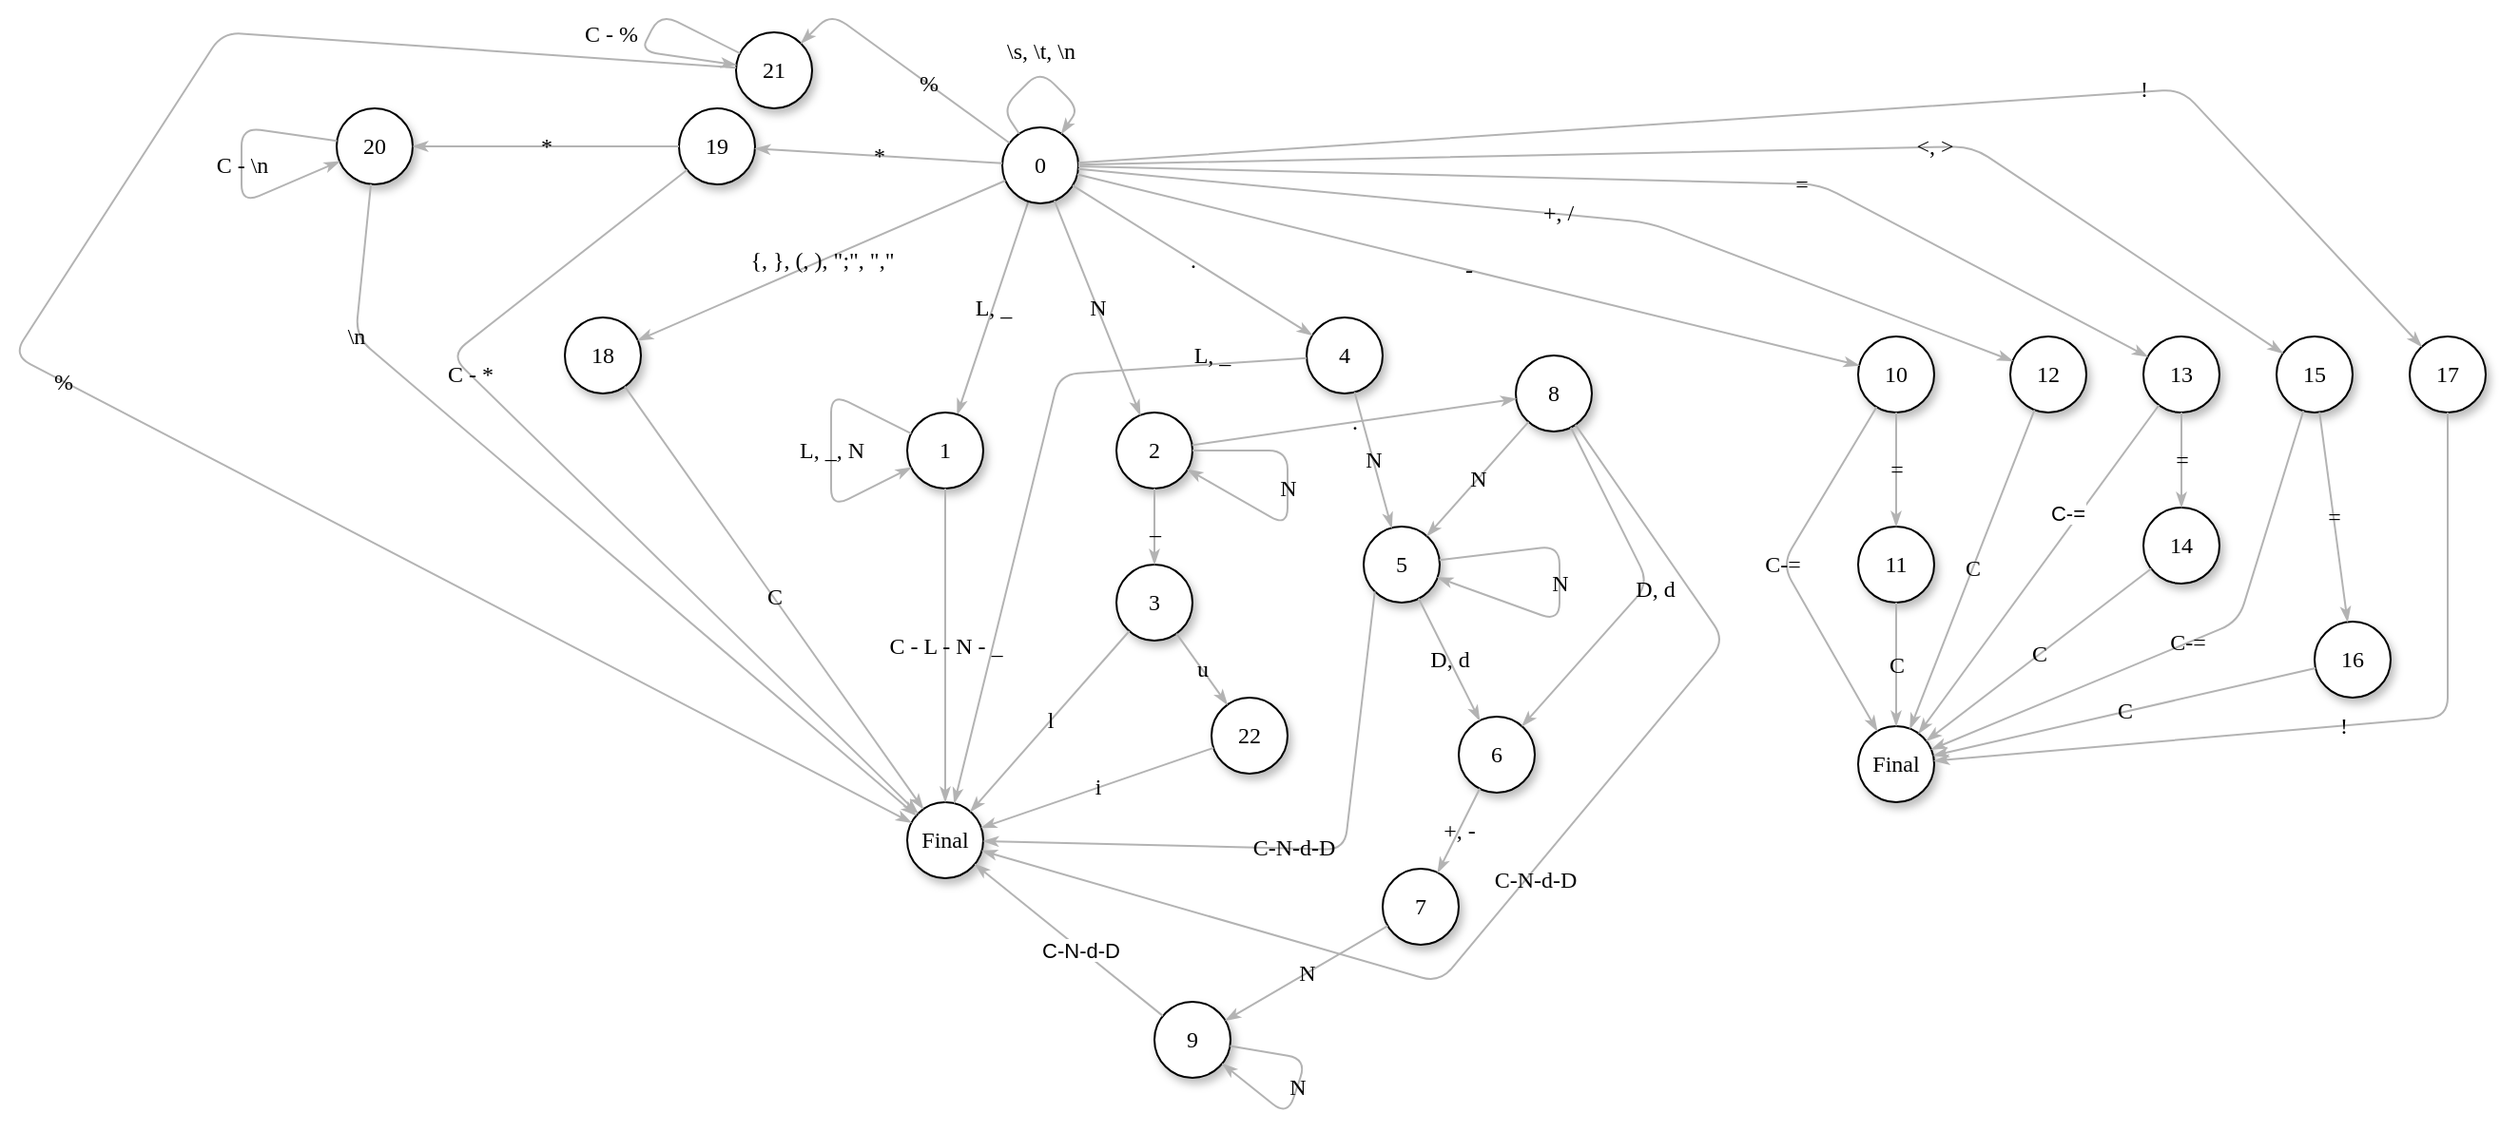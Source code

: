 <mxfile version="21.7.5" type="device">
  <diagram name="Page-1" id="42789a77-a242-8287-6e28-9cd8cfd52e62">
    <mxGraphModel dx="2316" dy="1461" grid="1" gridSize="10" guides="1" tooltips="1" connect="1" arrows="1" fold="1" page="1" pageScale="1" pageWidth="1100" pageHeight="850" background="none" math="0" shadow="0">
      <root>
        <mxCell id="0" />
        <mxCell id="1" parent="0" />
        <mxCell id="1ea317790d2ca983-13" value="L,&amp;nbsp;_" style="edgeStyle=none;rounded=1;html=1;labelBackgroundColor=none;startArrow=none;startFill=0;startSize=5;endArrow=classicThin;endFill=1;endSize=5;jettySize=auto;orthogonalLoop=1;strokeColor=#B3B3B3;strokeWidth=1;fontFamily=Verdana;fontSize=12" parent="1" source="1ea317790d2ca983-1" target="5TJmGQOhdWTkcNkg_cm5-1" edge="1">
          <mxGeometry relative="1" as="geometry">
            <mxPoint x="279.194" y="201.637" as="targetPoint" />
          </mxGeometry>
        </mxCell>
        <mxCell id="1ea317790d2ca983-1" value="0" style="ellipse;whiteSpace=wrap;html=1;rounded=0;shadow=1;comic=0;labelBackgroundColor=none;strokeWidth=1;fontFamily=Verdana;fontSize=12;align=center;" parent="1" vertex="1">
          <mxGeometry x="370" y="50" width="40" height="40" as="geometry" />
        </mxCell>
        <mxCell id="5TJmGQOhdWTkcNkg_cm5-1" value="1" style="ellipse;whiteSpace=wrap;html=1;rounded=0;shadow=1;comic=0;labelBackgroundColor=none;strokeWidth=1;fontFamily=Verdana;fontSize=12;align=center;" parent="1" vertex="1">
          <mxGeometry x="320" y="200" width="40" height="40" as="geometry" />
        </mxCell>
        <mxCell id="5TJmGQOhdWTkcNkg_cm5-3" value="L,&amp;nbsp;_, N" style="edgeStyle=none;rounded=1;html=1;labelBackgroundColor=none;startArrow=none;startFill=0;startSize=5;endArrow=classicThin;endFill=1;endSize=5;jettySize=auto;orthogonalLoop=1;strokeColor=#B3B3B3;strokeWidth=1;fontFamily=Verdana;fontSize=12;elbow=vertical;" parent="1" source="5TJmGQOhdWTkcNkg_cm5-1" target="5TJmGQOhdWTkcNkg_cm5-1" edge="1">
          <mxGeometry relative="1" as="geometry">
            <mxPoint x="420" y="220" as="targetPoint" />
            <mxPoint x="415" y="173" as="sourcePoint" />
            <Array as="points">
              <mxPoint x="280" y="190" />
            </Array>
            <mxPoint as="offset" />
          </mxGeometry>
        </mxCell>
        <mxCell id="CXH7mc3UCMZAINpEjaV8-1" value="2" style="ellipse;whiteSpace=wrap;html=1;rounded=0;shadow=1;comic=0;labelBackgroundColor=none;strokeWidth=1;fontFamily=Verdana;fontSize=12;align=center;" parent="1" vertex="1">
          <mxGeometry x="430" y="200" width="40" height="40" as="geometry" />
        </mxCell>
        <mxCell id="CXH7mc3UCMZAINpEjaV8-2" value="N" style="edgeStyle=none;rounded=1;html=1;labelBackgroundColor=none;startArrow=none;startFill=0;startSize=5;endArrow=classicThin;endFill=1;endSize=5;jettySize=auto;orthogonalLoop=1;strokeColor=#B3B3B3;strokeWidth=1;fontFamily=Verdana;fontSize=12" parent="1" source="1ea317790d2ca983-1" target="CXH7mc3UCMZAINpEjaV8-1" edge="1">
          <mxGeometry relative="1" as="geometry">
            <mxPoint x="365" y="217" as="targetPoint" />
            <mxPoint x="415" y="173" as="sourcePoint" />
          </mxGeometry>
        </mxCell>
        <mxCell id="CXH7mc3UCMZAINpEjaV8-3" value="Final" style="ellipse;whiteSpace=wrap;html=1;rounded=0;shadow=1;comic=0;labelBackgroundColor=none;strokeWidth=1;fontFamily=Verdana;fontSize=12;align=center;" parent="1" vertex="1">
          <mxGeometry x="320" y="405" width="40" height="40" as="geometry" />
        </mxCell>
        <mxCell id="CXH7mc3UCMZAINpEjaV8-4" value="C - L - N - _" style="edgeStyle=none;rounded=1;html=1;labelBackgroundColor=none;startArrow=none;startFill=0;startSize=5;endArrow=classicThin;endFill=1;endSize=5;jettySize=auto;orthogonalLoop=1;strokeColor=#B3B3B3;strokeWidth=1;fontFamily=Verdana;fontSize=12" parent="1" source="5TJmGQOhdWTkcNkg_cm5-1" target="CXH7mc3UCMZAINpEjaV8-3" edge="1">
          <mxGeometry relative="1" as="geometry">
            <mxPoint x="365" y="217" as="targetPoint" />
            <mxPoint x="415" y="173" as="sourcePoint" />
          </mxGeometry>
        </mxCell>
        <mxCell id="CXH7mc3UCMZAINpEjaV8-5" value="N" style="edgeStyle=none;rounded=1;html=1;labelBackgroundColor=none;startArrow=none;startFill=0;startSize=5;endArrow=classicThin;endFill=1;endSize=5;jettySize=auto;orthogonalLoop=1;strokeColor=#B3B3B3;strokeWidth=1;fontFamily=Verdana;fontSize=12;elbow=vertical;" parent="1" source="CXH7mc3UCMZAINpEjaV8-1" target="CXH7mc3UCMZAINpEjaV8-1" edge="1">
          <mxGeometry x="-0.07" relative="1" as="geometry">
            <mxPoint x="312" y="239" as="targetPoint" />
            <mxPoint x="312" y="221" as="sourcePoint" />
            <Array as="points">
              <mxPoint x="520" y="220" />
              <mxPoint x="520" y="260" />
            </Array>
            <mxPoint as="offset" />
          </mxGeometry>
        </mxCell>
        <mxCell id="CXH7mc3UCMZAINpEjaV8-6" value="3" style="ellipse;whiteSpace=wrap;html=1;rounded=0;shadow=1;comic=0;labelBackgroundColor=none;strokeWidth=1;fontFamily=Verdana;fontSize=12;align=center;" parent="1" vertex="1">
          <mxGeometry x="430" y="280" width="40" height="40" as="geometry" />
        </mxCell>
        <mxCell id="CXH7mc3UCMZAINpEjaV8-7" value="_" style="edgeStyle=none;rounded=1;html=1;labelBackgroundColor=none;startArrow=none;startFill=0;startSize=5;endArrow=classicThin;endFill=1;endSize=5;jettySize=auto;orthogonalLoop=1;strokeColor=#B3B3B3;strokeWidth=1;fontFamily=Verdana;fontSize=12" parent="1" source="CXH7mc3UCMZAINpEjaV8-1" target="CXH7mc3UCMZAINpEjaV8-6" edge="1">
          <mxGeometry relative="1" as="geometry">
            <mxPoint x="448" y="214" as="targetPoint" />
            <mxPoint x="422" y="176" as="sourcePoint" />
          </mxGeometry>
        </mxCell>
        <mxCell id="CXH7mc3UCMZAINpEjaV8-9" value="l" style="edgeStyle=none;rounded=1;html=1;labelBackgroundColor=none;startArrow=none;startFill=0;startSize=5;endArrow=classicThin;endFill=1;endSize=5;jettySize=auto;orthogonalLoop=1;strokeColor=#B3B3B3;strokeWidth=1;fontFamily=Verdana;fontSize=12" parent="1" source="CXH7mc3UCMZAINpEjaV8-6" target="CXH7mc3UCMZAINpEjaV8-3" edge="1">
          <mxGeometry x="-0.002" relative="1" as="geometry">
            <mxPoint x="353.815" y="410.538" as="targetPoint" />
            <mxPoint x="436.149" y="324.428" as="sourcePoint" />
            <mxPoint as="offset" />
          </mxGeometry>
        </mxCell>
        <mxCell id="CXH7mc3UCMZAINpEjaV8-10" value="8" style="ellipse;whiteSpace=wrap;html=1;rounded=0;shadow=1;comic=0;labelBackgroundColor=none;strokeWidth=1;fontFamily=Verdana;fontSize=12;align=center;" parent="1" vertex="1">
          <mxGeometry x="640" y="170" width="40" height="40" as="geometry" />
        </mxCell>
        <mxCell id="CXH7mc3UCMZAINpEjaV8-14" value="5" style="ellipse;whiteSpace=wrap;html=1;rounded=0;shadow=1;comic=0;labelBackgroundColor=none;strokeWidth=1;fontFamily=Verdana;fontSize=12;align=center;" parent="1" vertex="1">
          <mxGeometry x="560" y="260" width="40" height="40" as="geometry" />
        </mxCell>
        <mxCell id="CXH7mc3UCMZAINpEjaV8-18" value="N" style="edgeStyle=none;rounded=1;html=1;labelBackgroundColor=none;startArrow=none;startFill=0;startSize=5;endArrow=classicThin;endFill=1;endSize=5;jettySize=auto;orthogonalLoop=1;strokeColor=#B3B3B3;strokeWidth=1;fontFamily=Verdana;fontSize=12" parent="1" source="CXH7mc3UCMZAINpEjaV8-10" target="CXH7mc3UCMZAINpEjaV8-14" edge="1">
          <mxGeometry relative="1" as="geometry">
            <mxPoint x="571" y="205" as="targetPoint" />
            <mxPoint x="429" y="165" as="sourcePoint" />
          </mxGeometry>
        </mxCell>
        <mxCell id="CXH7mc3UCMZAINpEjaV8-21" value="N" style="edgeStyle=none;rounded=1;html=1;labelBackgroundColor=none;startArrow=none;startFill=0;startSize=5;endArrow=classicThin;endFill=1;endSize=5;jettySize=auto;orthogonalLoop=1;strokeColor=#B3B3B3;strokeWidth=1;fontFamily=Verdana;fontSize=12;elbow=vertical;" parent="1" source="CXH7mc3UCMZAINpEjaV8-14" target="CXH7mc3UCMZAINpEjaV8-14" edge="1">
          <mxGeometry x="-0.027" relative="1" as="geometry">
            <mxPoint x="610" y="280" as="targetPoint" />
            <mxPoint x="613" y="270" as="sourcePoint" />
            <Array as="points">
              <mxPoint x="663" y="270" />
              <mxPoint x="663" y="310" />
            </Array>
            <mxPoint as="offset" />
          </mxGeometry>
        </mxCell>
        <mxCell id="CXH7mc3UCMZAINpEjaV8-22" value="6" style="ellipse;whiteSpace=wrap;html=1;rounded=0;shadow=1;comic=0;labelBackgroundColor=none;strokeWidth=1;fontFamily=Verdana;fontSize=12;align=center;" parent="1" vertex="1">
          <mxGeometry x="610" y="360" width="40" height="40" as="geometry" />
        </mxCell>
        <mxCell id="CXH7mc3UCMZAINpEjaV8-23" value="D, d" style="edgeStyle=none;rounded=1;html=1;labelBackgroundColor=none;startArrow=none;startFill=0;startSize=5;endArrow=classicThin;endFill=1;endSize=5;jettySize=auto;orthogonalLoop=1;strokeColor=#B3B3B3;strokeWidth=1;fontFamily=Verdana;fontSize=12" parent="1" source="CXH7mc3UCMZAINpEjaV8-14" target="CXH7mc3UCMZAINpEjaV8-22" edge="1">
          <mxGeometry relative="1" as="geometry">
            <mxPoint x="590" y="270" as="targetPoint" />
            <mxPoint x="590" y="230" as="sourcePoint" />
          </mxGeometry>
        </mxCell>
        <mxCell id="CXH7mc3UCMZAINpEjaV8-24" value="D, d" style="edgeStyle=none;rounded=1;html=1;labelBackgroundColor=none;startArrow=none;startFill=0;startSize=5;endArrow=classicThin;endFill=1;endSize=5;jettySize=auto;orthogonalLoop=1;strokeColor=#B3B3B3;strokeWidth=1;fontFamily=Verdana;fontSize=12" parent="1" source="CXH7mc3UCMZAINpEjaV8-10" target="CXH7mc3UCMZAINpEjaV8-22" edge="1">
          <mxGeometry x="-0.04" y="4" relative="1" as="geometry">
            <mxPoint x="590" y="270" as="targetPoint" />
            <mxPoint x="590" y="230" as="sourcePoint" />
            <Array as="points">
              <mxPoint x="710" y="290" />
            </Array>
            <mxPoint as="offset" />
          </mxGeometry>
        </mxCell>
        <mxCell id="CXH7mc3UCMZAINpEjaV8-25" value="7" style="ellipse;whiteSpace=wrap;html=1;rounded=0;shadow=1;comic=0;labelBackgroundColor=none;strokeWidth=1;fontFamily=Verdana;fontSize=12;align=center;" parent="1" vertex="1">
          <mxGeometry x="570" y="440" width="40" height="40" as="geometry" />
        </mxCell>
        <mxCell id="CXH7mc3UCMZAINpEjaV8-26" value="+, -" style="edgeStyle=none;rounded=1;html=1;labelBackgroundColor=none;startArrow=none;startFill=0;startSize=5;endArrow=classicThin;endFill=1;endSize=5;jettySize=auto;orthogonalLoop=1;strokeColor=#B3B3B3;strokeWidth=1;fontFamily=Verdana;fontSize=12" parent="1" source="CXH7mc3UCMZAINpEjaV8-22" target="CXH7mc3UCMZAINpEjaV8-25" edge="1">
          <mxGeometry relative="1" as="geometry">
            <mxPoint x="590" y="350" as="targetPoint" />
            <mxPoint x="590" y="310" as="sourcePoint" />
          </mxGeometry>
        </mxCell>
        <mxCell id="CXH7mc3UCMZAINpEjaV8-28" value="4" style="ellipse;whiteSpace=wrap;html=1;rounded=0;shadow=1;comic=0;labelBackgroundColor=none;strokeWidth=1;fontFamily=Verdana;fontSize=12;align=center;" parent="1" vertex="1">
          <mxGeometry x="530" y="150" width="40" height="40" as="geometry" />
        </mxCell>
        <mxCell id="CXH7mc3UCMZAINpEjaV8-31" value="." style="edgeStyle=none;rounded=1;html=1;labelBackgroundColor=none;startArrow=none;startFill=0;startSize=5;endArrow=classicThin;endFill=1;endSize=5;jettySize=auto;orthogonalLoop=1;strokeColor=#B3B3B3;strokeWidth=1;fontFamily=Verdana;fontSize=12" parent="1" source="1ea317790d2ca983-1" target="CXH7mc3UCMZAINpEjaV8-28" edge="1">
          <mxGeometry relative="1" as="geometry">
            <mxPoint x="623" y="295" as="targetPoint" />
            <mxPoint x="677" y="235" as="sourcePoint" />
          </mxGeometry>
        </mxCell>
        <mxCell id="CXH7mc3UCMZAINpEjaV8-32" value="." style="edgeStyle=none;rounded=1;html=1;labelBackgroundColor=none;startArrow=none;startFill=0;startSize=5;endArrow=classicThin;endFill=1;endSize=5;jettySize=auto;orthogonalLoop=1;strokeColor=#B3B3B3;strokeWidth=1;fontFamily=Verdana;fontSize=12" parent="1" source="CXH7mc3UCMZAINpEjaV8-1" target="CXH7mc3UCMZAINpEjaV8-10" edge="1">
          <mxGeometry relative="1" as="geometry">
            <mxPoint x="633" y="305" as="targetPoint" />
            <mxPoint x="687" y="245" as="sourcePoint" />
          </mxGeometry>
        </mxCell>
        <mxCell id="CXH7mc3UCMZAINpEjaV8-35" value="N" style="edgeStyle=none;rounded=1;html=1;labelBackgroundColor=none;startArrow=none;startFill=0;startSize=5;endArrow=classicThin;endFill=1;endSize=5;jettySize=auto;orthogonalLoop=1;strokeColor=#B3B3B3;strokeWidth=1;fontFamily=Verdana;fontSize=12;" parent="1" source="CXH7mc3UCMZAINpEjaV8-28" target="CXH7mc3UCMZAINpEjaV8-14" edge="1">
          <mxGeometry relative="1" as="geometry">
            <mxPoint x="500" y="160" as="targetPoint" />
            <mxPoint x="430" y="160" as="sourcePoint" />
          </mxGeometry>
        </mxCell>
        <mxCell id="CXH7mc3UCMZAINpEjaV8-38" value="C-N-d-D" style="edgeStyle=none;rounded=1;html=1;labelBackgroundColor=none;startArrow=none;startFill=0;startSize=5;endArrow=classicThin;endFill=1;endSize=5;jettySize=auto;orthogonalLoop=1;strokeColor=#B3B3B3;strokeWidth=1;fontFamily=Verdana;fontSize=12;exitX=0;exitY=1;exitDx=0;exitDy=0;" parent="1" source="CXH7mc3UCMZAINpEjaV8-14" target="CXH7mc3UCMZAINpEjaV8-3" edge="1">
          <mxGeometry relative="1" as="geometry">
            <mxPoint x="364" y="421" as="targetPoint" />
            <mxPoint x="446" y="334" as="sourcePoint" />
            <Array as="points">
              <mxPoint x="550" y="430" />
            </Array>
          </mxGeometry>
        </mxCell>
        <mxCell id="CXH7mc3UCMZAINpEjaV8-39" value="C-N-d-D" style="edgeStyle=none;rounded=1;html=1;labelBackgroundColor=none;startArrow=none;startFill=0;startSize=5;endArrow=classicThin;endFill=1;endSize=5;jettySize=auto;orthogonalLoop=1;strokeColor=#B3B3B3;strokeWidth=1;fontFamily=Verdana;fontSize=12" parent="1" source="CXH7mc3UCMZAINpEjaV8-10" target="CXH7mc3UCMZAINpEjaV8-3" edge="1">
          <mxGeometry x="-0.04" y="4" relative="1" as="geometry">
            <mxPoint x="608" y="361" as="targetPoint" />
            <mxPoint x="679" y="218" as="sourcePoint" />
            <Array as="points">
              <mxPoint x="750" y="320" />
              <mxPoint x="600" y="500" />
            </Array>
            <mxPoint as="offset" />
          </mxGeometry>
        </mxCell>
        <mxCell id="CXH7mc3UCMZAINpEjaV8-40" value="9" style="ellipse;whiteSpace=wrap;html=1;rounded=0;shadow=1;comic=0;labelBackgroundColor=none;strokeWidth=1;fontFamily=Verdana;fontSize=12;align=center;" parent="1" vertex="1">
          <mxGeometry x="450" y="510" width="40" height="40" as="geometry" />
        </mxCell>
        <mxCell id="CXH7mc3UCMZAINpEjaV8-41" value="N" style="edgeStyle=none;rounded=1;html=1;labelBackgroundColor=none;startArrow=none;startFill=0;startSize=5;endArrow=classicThin;endFill=1;endSize=5;jettySize=auto;orthogonalLoop=1;strokeColor=#B3B3B3;strokeWidth=1;fontFamily=Verdana;fontSize=12" parent="1" source="CXH7mc3UCMZAINpEjaV8-25" target="CXH7mc3UCMZAINpEjaV8-40" edge="1">
          <mxGeometry relative="1" as="geometry">
            <mxPoint x="567" y="431" as="targetPoint" />
            <mxPoint x="583" y="389" as="sourcePoint" />
          </mxGeometry>
        </mxCell>
        <mxCell id="CXH7mc3UCMZAINpEjaV8-42" value="N" style="edgeStyle=none;rounded=1;html=1;labelBackgroundColor=none;startArrow=none;startFill=0;startSize=5;endArrow=classicThin;endFill=1;endSize=5;jettySize=auto;orthogonalLoop=1;strokeColor=#B3B3B3;strokeWidth=1;fontFamily=Verdana;fontSize=12;elbow=vertical;" parent="1" source="CXH7mc3UCMZAINpEjaV8-40" target="CXH7mc3UCMZAINpEjaV8-40" edge="1">
          <mxGeometry x="-0.027" relative="1" as="geometry">
            <mxPoint x="490" y="567" as="targetPoint" />
            <mxPoint x="491" y="558" as="sourcePoint" />
            <Array as="points">
              <mxPoint x="530" y="540" />
              <mxPoint x="520" y="570" />
            </Array>
            <mxPoint as="offset" />
          </mxGeometry>
        </mxCell>
        <mxCell id="CXH7mc3UCMZAINpEjaV8-43" value="&#xa;&lt;span style=&quot;color: rgb(0, 0, 0); font-family: Helvetica; font-size: 11px; font-style: normal; font-variant-ligatures: normal; font-variant-caps: normal; font-weight: 400; letter-spacing: normal; orphans: 2; text-align: center; text-indent: 0px; text-transform: none; widows: 2; word-spacing: 0px; -webkit-text-stroke-width: 0px; background-color: rgb(255, 255, 255); text-decoration-thickness: initial; text-decoration-style: initial; text-decoration-color: initial; float: none; display: inline !important;&quot;&gt;C-N-d-D&lt;/span&gt;&#xa;&#xa;" style="edgeStyle=none;rounded=1;html=1;labelBackgroundColor=none;startArrow=none;startFill=0;startSize=5;endArrow=classicThin;endFill=1;endSize=5;jettySize=auto;orthogonalLoop=1;strokeColor=#B3B3B3;strokeWidth=1;fontFamily=Verdana;fontSize=12" parent="1" source="CXH7mc3UCMZAINpEjaV8-40" target="CXH7mc3UCMZAINpEjaV8-3" edge="1">
          <mxGeometry x="-0.185" y="7" relative="1" as="geometry">
            <mxPoint x="364" y="421" as="targetPoint" />
            <mxPoint x="446" y="334" as="sourcePoint" />
            <mxPoint x="1" as="offset" />
          </mxGeometry>
        </mxCell>
        <mxCell id="CXH7mc3UCMZAINpEjaV8-45" value="10" style="ellipse;whiteSpace=wrap;html=1;rounded=0;shadow=1;comic=0;labelBackgroundColor=none;strokeWidth=1;fontFamily=Verdana;fontSize=12;align=center;" parent="1" vertex="1">
          <mxGeometry x="820" y="160" width="40" height="40" as="geometry" />
        </mxCell>
        <mxCell id="CXH7mc3UCMZAINpEjaV8-46" value="-" style="edgeStyle=none;rounded=1;html=1;labelBackgroundColor=none;startArrow=none;startFill=0;startSize=5;endArrow=classicThin;endFill=1;endSize=5;jettySize=auto;orthogonalLoop=1;strokeColor=#B3B3B3;strokeWidth=1;fontFamily=Verdana;fontSize=12" parent="1" source="1ea317790d2ca983-1" target="CXH7mc3UCMZAINpEjaV8-45" edge="1">
          <mxGeometry relative="1" as="geometry">
            <mxPoint x="543" y="169" as="targetPoint" />
            <mxPoint x="417" y="91" as="sourcePoint" />
          </mxGeometry>
        </mxCell>
        <mxCell id="CXH7mc3UCMZAINpEjaV8-48" value="11" style="ellipse;whiteSpace=wrap;html=1;rounded=0;shadow=1;comic=0;labelBackgroundColor=none;strokeWidth=1;fontFamily=Verdana;fontSize=12;align=center;" parent="1" vertex="1">
          <mxGeometry x="820" y="260" width="40" height="40" as="geometry" />
        </mxCell>
        <mxCell id="CXH7mc3UCMZAINpEjaV8-49" value="=" style="edgeStyle=none;rounded=1;html=1;labelBackgroundColor=none;startArrow=none;startFill=0;startSize=5;endArrow=classicThin;endFill=1;endSize=5;jettySize=auto;orthogonalLoop=1;strokeColor=#B3B3B3;strokeWidth=1;fontFamily=Verdana;fontSize=12" parent="1" source="CXH7mc3UCMZAINpEjaV8-45" target="CXH7mc3UCMZAINpEjaV8-48" edge="1">
          <mxGeometry relative="1" as="geometry">
            <mxPoint x="543" y="169" as="targetPoint" />
            <mxPoint x="417" y="91" as="sourcePoint" />
          </mxGeometry>
        </mxCell>
        <mxCell id="CXH7mc3UCMZAINpEjaV8-50" value="Final" style="ellipse;whiteSpace=wrap;html=1;rounded=0;shadow=1;comic=0;labelBackgroundColor=none;strokeWidth=1;fontFamily=Verdana;fontSize=12;align=center;" parent="1" vertex="1">
          <mxGeometry x="820" y="365" width="40" height="40" as="geometry" />
        </mxCell>
        <mxCell id="CXH7mc3UCMZAINpEjaV8-51" value="C" style="edgeStyle=none;rounded=1;html=1;labelBackgroundColor=none;startArrow=none;startFill=0;startSize=5;endArrow=classicThin;endFill=1;endSize=5;jettySize=auto;orthogonalLoop=1;strokeColor=#B3B3B3;strokeWidth=1;fontFamily=Verdana;fontSize=12" parent="1" source="CXH7mc3UCMZAINpEjaV8-48" target="CXH7mc3UCMZAINpEjaV8-50" edge="1">
          <mxGeometry relative="1" as="geometry">
            <mxPoint x="850" y="270" as="targetPoint" />
            <mxPoint x="850" y="210" as="sourcePoint" />
          </mxGeometry>
        </mxCell>
        <mxCell id="CXH7mc3UCMZAINpEjaV8-52" value="12" style="ellipse;whiteSpace=wrap;html=1;rounded=0;shadow=1;comic=0;labelBackgroundColor=none;strokeWidth=1;fontFamily=Verdana;fontSize=12;align=center;" parent="1" vertex="1">
          <mxGeometry x="900" y="160" width="40" height="40" as="geometry" />
        </mxCell>
        <mxCell id="CXH7mc3UCMZAINpEjaV8-53" value="+, /" style="edgeStyle=none;rounded=1;html=1;labelBackgroundColor=none;startArrow=none;startFill=0;startSize=5;endArrow=classicThin;endFill=1;endSize=5;jettySize=auto;orthogonalLoop=1;strokeColor=#B3B3B3;strokeWidth=1;fontFamily=Verdana;fontSize=12" parent="1" source="1ea317790d2ca983-1" target="CXH7mc3UCMZAINpEjaV8-52" edge="1">
          <mxGeometry relative="1" as="geometry">
            <mxPoint x="901.316" y="172.866" as="targetPoint" />
            <mxPoint x="409.915" y="71.837" as="sourcePoint" />
            <Array as="points">
              <mxPoint x="710" y="100" />
            </Array>
          </mxGeometry>
        </mxCell>
        <mxCell id="CXH7mc3UCMZAINpEjaV8-54" value="C-=" style="edgeStyle=none;rounded=1;html=1;labelBackgroundColor=none;startArrow=none;startFill=0;startSize=5;endArrow=classicThin;endFill=1;endSize=5;jettySize=auto;orthogonalLoop=1;strokeColor=#B3B3B3;strokeWidth=1;fontFamily=Verdana;fontSize=12" parent="1" source="CXH7mc3UCMZAINpEjaV8-45" target="CXH7mc3UCMZAINpEjaV8-50" edge="1">
          <mxGeometry x="-0.022" relative="1" as="geometry">
            <mxPoint x="650" y="203" as="targetPoint" />
            <mxPoint x="480" y="227" as="sourcePoint" />
            <Array as="points">
              <mxPoint x="780" y="280" />
            </Array>
            <mxPoint as="offset" />
          </mxGeometry>
        </mxCell>
        <mxCell id="CXH7mc3UCMZAINpEjaV8-55" value="C" style="edgeStyle=none;rounded=1;html=1;labelBackgroundColor=none;startArrow=none;startFill=0;startSize=5;endArrow=classicThin;endFill=1;endSize=5;jettySize=auto;orthogonalLoop=1;strokeColor=#B3B3B3;strokeWidth=1;fontFamily=Verdana;fontSize=12" parent="1" source="CXH7mc3UCMZAINpEjaV8-52" target="CXH7mc3UCMZAINpEjaV8-50" edge="1">
          <mxGeometry relative="1" as="geometry">
            <mxPoint x="850" y="375" as="targetPoint" />
            <mxPoint x="850" y="310" as="sourcePoint" />
          </mxGeometry>
        </mxCell>
        <mxCell id="CXH7mc3UCMZAINpEjaV8-57" value="13" style="ellipse;whiteSpace=wrap;html=1;rounded=0;shadow=1;comic=0;labelBackgroundColor=none;strokeWidth=1;fontFamily=Verdana;fontSize=12;align=center;" parent="1" vertex="1">
          <mxGeometry x="970" y="160" width="40" height="40" as="geometry" />
        </mxCell>
        <mxCell id="CXH7mc3UCMZAINpEjaV8-58" value="=" style="edgeStyle=none;rounded=1;html=1;labelBackgroundColor=none;startArrow=none;startFill=0;startSize=5;endArrow=classicThin;endFill=1;endSize=5;jettySize=auto;orthogonalLoop=1;strokeColor=#B3B3B3;strokeWidth=1;fontFamily=Verdana;fontSize=12" parent="1" source="1ea317790d2ca983-1" target="CXH7mc3UCMZAINpEjaV8-57" edge="1">
          <mxGeometry x="0.3" relative="1" as="geometry">
            <mxPoint x="911" y="183" as="targetPoint" />
            <mxPoint x="420" y="82" as="sourcePoint" />
            <Array as="points">
              <mxPoint x="800" y="80" />
            </Array>
            <mxPoint as="offset" />
          </mxGeometry>
        </mxCell>
        <mxCell id="CXH7mc3UCMZAINpEjaV8-60" value="14" style="ellipse;whiteSpace=wrap;html=1;rounded=0;shadow=1;comic=0;labelBackgroundColor=none;strokeWidth=1;fontFamily=Verdana;fontSize=12;align=center;" parent="1" vertex="1">
          <mxGeometry x="970" y="250" width="40" height="40" as="geometry" />
        </mxCell>
        <mxCell id="CXH7mc3UCMZAINpEjaV8-61" value="=" style="edgeStyle=none;rounded=1;html=1;labelBackgroundColor=none;startArrow=none;startFill=0;startSize=5;endArrow=classicThin;endFill=1;endSize=5;jettySize=auto;orthogonalLoop=1;strokeColor=#B3B3B3;strokeWidth=1;fontFamily=Verdana;fontSize=12" parent="1" source="CXH7mc3UCMZAINpEjaV8-57" target="CXH7mc3UCMZAINpEjaV8-60" edge="1">
          <mxGeometry relative="1" as="geometry">
            <mxPoint x="850" y="270" as="targetPoint" />
            <mxPoint x="850" y="210" as="sourcePoint" />
          </mxGeometry>
        </mxCell>
        <mxCell id="CXH7mc3UCMZAINpEjaV8-62" value="C" style="edgeStyle=none;rounded=1;html=1;labelBackgroundColor=none;startArrow=none;startFill=0;startSize=5;endArrow=classicThin;endFill=1;endSize=5;jettySize=auto;orthogonalLoop=1;strokeColor=#B3B3B3;strokeWidth=1;fontFamily=Verdana;fontSize=12" parent="1" source="CXH7mc3UCMZAINpEjaV8-60" target="CXH7mc3UCMZAINpEjaV8-50" edge="1">
          <mxGeometry relative="1" as="geometry">
            <mxPoint x="850" y="375" as="targetPoint" />
            <mxPoint x="850" y="310" as="sourcePoint" />
          </mxGeometry>
        </mxCell>
        <mxCell id="CXH7mc3UCMZAINpEjaV8-63" value="15" style="ellipse;whiteSpace=wrap;html=1;rounded=0;shadow=1;comic=0;labelBackgroundColor=none;strokeWidth=1;fontFamily=Verdana;fontSize=12;align=center;" parent="1" vertex="1">
          <mxGeometry x="1040" y="160" width="40" height="40" as="geometry" />
        </mxCell>
        <mxCell id="CXH7mc3UCMZAINpEjaV8-64" value="&amp;lt;, &amp;gt;" style="edgeStyle=none;rounded=1;html=1;labelBackgroundColor=none;startArrow=none;startFill=0;startSize=5;endArrow=classicThin;endFill=1;endSize=5;jettySize=auto;orthogonalLoop=1;strokeColor=#B3B3B3;strokeWidth=1;fontFamily=Verdana;fontSize=12" parent="1" source="1ea317790d2ca983-1" target="CXH7mc3UCMZAINpEjaV8-63" edge="1">
          <mxGeometry x="0.351" relative="1" as="geometry">
            <mxPoint x="982" y="181" as="targetPoint" />
            <mxPoint x="420" y="80" as="sourcePoint" />
            <Array as="points">
              <mxPoint x="880" y="60" />
            </Array>
            <mxPoint as="offset" />
          </mxGeometry>
        </mxCell>
        <mxCell id="CXH7mc3UCMZAINpEjaV8-66" value="16" style="ellipse;whiteSpace=wrap;html=1;rounded=0;shadow=1;comic=0;labelBackgroundColor=none;strokeWidth=1;fontFamily=Verdana;fontSize=12;align=center;" parent="1" vertex="1">
          <mxGeometry x="1060" y="310" width="40" height="40" as="geometry" />
        </mxCell>
        <mxCell id="CXH7mc3UCMZAINpEjaV8-67" value="C-=" style="edgeStyle=none;rounded=1;html=1;labelBackgroundColor=none;startArrow=none;startFill=0;startSize=5;endArrow=classicThin;endFill=1;endSize=5;jettySize=auto;orthogonalLoop=1;strokeColor=#B3B3B3;strokeWidth=1;fontFamily=Verdana;fontSize=12" parent="1" source="CXH7mc3UCMZAINpEjaV8-63" target="CXH7mc3UCMZAINpEjaV8-50" edge="1">
          <mxGeometry relative="1" as="geometry">
            <mxPoint x="857" y="376" as="targetPoint" />
            <mxPoint x="923" y="209" as="sourcePoint" />
            <Array as="points">
              <mxPoint x="1020" y="310" />
            </Array>
          </mxGeometry>
        </mxCell>
        <mxCell id="CXH7mc3UCMZAINpEjaV8-69" value="=" style="edgeStyle=none;rounded=1;html=1;labelBackgroundColor=none;startArrow=none;startFill=0;startSize=5;endArrow=classicThin;endFill=1;endSize=5;jettySize=auto;orthogonalLoop=1;strokeColor=#B3B3B3;strokeWidth=1;fontFamily=Verdana;fontSize=12" parent="1" source="CXH7mc3UCMZAINpEjaV8-63" target="CXH7mc3UCMZAINpEjaV8-66" edge="1">
          <mxGeometry relative="1" as="geometry">
            <mxPoint x="1000" y="260" as="targetPoint" />
            <mxPoint x="1000" y="210" as="sourcePoint" />
          </mxGeometry>
        </mxCell>
        <mxCell id="CXH7mc3UCMZAINpEjaV8-70" value="C" style="edgeStyle=none;rounded=1;html=1;labelBackgroundColor=none;startArrow=none;startFill=0;startSize=5;endArrow=classicThin;endFill=1;endSize=5;jettySize=auto;orthogonalLoop=1;strokeColor=#B3B3B3;strokeWidth=1;fontFamily=Verdana;fontSize=12" parent="1" source="CXH7mc3UCMZAINpEjaV8-66" target="CXH7mc3UCMZAINpEjaV8-50" edge="1">
          <mxGeometry relative="1" as="geometry">
            <mxPoint x="1104" y="301" as="targetPoint" />
            <mxPoint x="1076" y="209" as="sourcePoint" />
          </mxGeometry>
        </mxCell>
        <mxCell id="CXH7mc3UCMZAINpEjaV8-71" value="17" style="ellipse;whiteSpace=wrap;html=1;rounded=0;shadow=1;comic=0;labelBackgroundColor=none;strokeWidth=1;fontFamily=Verdana;fontSize=12;align=center;" parent="1" vertex="1">
          <mxGeometry x="1110" y="160" width="40" height="40" as="geometry" />
        </mxCell>
        <mxCell id="CXH7mc3UCMZAINpEjaV8-72" value="!" style="edgeStyle=none;rounded=1;html=1;labelBackgroundColor=none;startArrow=none;startFill=0;startSize=5;endArrow=classicThin;endFill=1;endSize=5;jettySize=auto;orthogonalLoop=1;strokeColor=#B3B3B3;strokeWidth=1;fontFamily=Verdana;fontSize=12" parent="1" source="1ea317790d2ca983-1" target="CXH7mc3UCMZAINpEjaV8-71" edge="1">
          <mxGeometry x="0.465" y="1" relative="1" as="geometry">
            <mxPoint x="1053" y="179" as="targetPoint" />
            <mxPoint x="420" y="80" as="sourcePoint" />
            <Array as="points">
              <mxPoint x="990" y="30" />
            </Array>
            <mxPoint as="offset" />
          </mxGeometry>
        </mxCell>
        <mxCell id="CXH7mc3UCMZAINpEjaV8-74" value="!" style="edgeStyle=none;rounded=1;html=1;labelBackgroundColor=none;startArrow=none;startFill=0;startSize=5;endArrow=classicThin;endFill=1;endSize=5;jettySize=auto;orthogonalLoop=1;strokeColor=#B3B3B3;strokeWidth=1;fontFamily=Verdana;fontSize=12" parent="1" source="CXH7mc3UCMZAINpEjaV8-71" target="CXH7mc3UCMZAINpEjaV8-50" edge="1">
          <mxGeometry relative="1" as="geometry">
            <mxPoint x="1137.884" y="250.112" as="targetPoint" />
            <mxPoint x="1000" y="210" as="sourcePoint" />
            <Array as="points">
              <mxPoint x="1130" y="360" />
            </Array>
          </mxGeometry>
        </mxCell>
        <mxCell id="CXH7mc3UCMZAINpEjaV8-76" value="L, _" style="edgeStyle=none;rounded=1;html=1;labelBackgroundColor=none;startArrow=none;startFill=0;startSize=5;endArrow=classicThin;endFill=1;endSize=5;jettySize=auto;orthogonalLoop=1;strokeColor=#B3B3B3;strokeWidth=1;fontFamily=Verdana;fontSize=12" parent="1" source="CXH7mc3UCMZAINpEjaV8-28" target="CXH7mc3UCMZAINpEjaV8-3" edge="1">
          <mxGeometry x="-0.725" y="-5" relative="1" as="geometry">
            <mxPoint x="460" y="300" as="targetPoint" />
            <mxPoint x="460" y="250" as="sourcePoint" />
            <Array as="points">
              <mxPoint x="400" y="180" />
            </Array>
            <mxPoint as="offset" />
          </mxGeometry>
        </mxCell>
        <mxCell id="CXH7mc3UCMZAINpEjaV8-78" value="18" style="ellipse;whiteSpace=wrap;html=1;rounded=0;shadow=1;comic=0;labelBackgroundColor=none;strokeWidth=1;fontFamily=Verdana;fontSize=12;align=center;" parent="1" vertex="1">
          <mxGeometry x="140" y="150" width="40" height="40" as="geometry" />
        </mxCell>
        <mxCell id="CXH7mc3UCMZAINpEjaV8-79" value="{, }, (, ), &quot;;&quot;, &quot;,&quot;" style="edgeStyle=none;rounded=1;html=1;labelBackgroundColor=none;startArrow=none;startFill=0;startSize=5;endArrow=classicThin;endFill=1;endSize=5;jettySize=auto;orthogonalLoop=1;strokeColor=#B3B3B3;strokeWidth=1;fontFamily=Verdana;fontSize=12" parent="1" source="1ea317790d2ca983-1" target="CXH7mc3UCMZAINpEjaV8-78" edge="1">
          <mxGeometry relative="1" as="geometry">
            <mxPoint x="178.335" y="162.012" as="targetPoint" />
            <mxPoint x="371.643" y="77.938" as="sourcePoint" />
          </mxGeometry>
        </mxCell>
        <mxCell id="CXH7mc3UCMZAINpEjaV8-80" value="C" style="edgeStyle=none;rounded=1;html=1;labelBackgroundColor=none;startArrow=none;startFill=0;startSize=5;endArrow=classicThin;endFill=1;endSize=5;jettySize=auto;orthogonalLoop=1;strokeColor=#B3B3B3;strokeWidth=1;fontFamily=Verdana;fontSize=12" parent="1" source="CXH7mc3UCMZAINpEjaV8-78" target="CXH7mc3UCMZAINpEjaV8-3" edge="1">
          <mxGeometry relative="1" as="geometry">
            <mxPoint x="350" y="415" as="targetPoint" />
            <mxPoint x="350" y="250" as="sourcePoint" />
          </mxGeometry>
        </mxCell>
        <mxCell id="CXH7mc3UCMZAINpEjaV8-81" value="19" style="ellipse;whiteSpace=wrap;html=1;rounded=0;shadow=1;comic=0;labelBackgroundColor=none;strokeWidth=1;fontFamily=Verdana;fontSize=12;align=center;" parent="1" vertex="1">
          <mxGeometry x="200" y="40" width="40" height="40" as="geometry" />
        </mxCell>
        <mxCell id="CXH7mc3UCMZAINpEjaV8-82" value="*" style="edgeStyle=none;rounded=1;html=1;labelBackgroundColor=none;startArrow=none;startFill=0;startSize=5;endArrow=classicThin;endFill=1;endSize=5;jettySize=auto;orthogonalLoop=1;strokeColor=#B3B3B3;strokeWidth=1;fontFamily=Verdana;fontSize=12" parent="1" source="1ea317790d2ca983-1" target="CXH7mc3UCMZAINpEjaV8-81" edge="1">
          <mxGeometry relative="1" as="geometry">
            <mxPoint x="356" y="211" as="targetPoint" />
            <mxPoint x="394" y="99" as="sourcePoint" />
          </mxGeometry>
        </mxCell>
        <mxCell id="CXH7mc3UCMZAINpEjaV8-84" value="20" style="ellipse;whiteSpace=wrap;html=1;rounded=0;shadow=1;comic=0;labelBackgroundColor=none;strokeWidth=1;fontFamily=Verdana;fontSize=12;align=center;" parent="1" vertex="1">
          <mxGeometry x="20" y="40" width="40" height="40" as="geometry" />
        </mxCell>
        <mxCell id="CXH7mc3UCMZAINpEjaV8-85" value="*" style="edgeStyle=none;rounded=1;html=1;labelBackgroundColor=none;startArrow=none;startFill=0;startSize=5;endArrow=classicThin;endFill=1;endSize=5;jettySize=auto;orthogonalLoop=1;strokeColor=#B3B3B3;strokeWidth=1;fontFamily=Verdana;fontSize=12" parent="1" source="CXH7mc3UCMZAINpEjaV8-81" target="CXH7mc3UCMZAINpEjaV8-84" edge="1">
          <mxGeometry relative="1" as="geometry">
            <mxPoint x="356" y="211" as="targetPoint" />
            <mxPoint x="394" y="99" as="sourcePoint" />
          </mxGeometry>
        </mxCell>
        <mxCell id="CXH7mc3UCMZAINpEjaV8-88" value="C - \n" style="edgeStyle=none;rounded=1;html=1;labelBackgroundColor=none;startArrow=none;startFill=0;startSize=5;endArrow=classicThin;endFill=1;endSize=5;jettySize=auto;orthogonalLoop=1;strokeColor=#B3B3B3;strokeWidth=1;fontFamily=Verdana;fontSize=12;elbow=vertical;" parent="1" source="CXH7mc3UCMZAINpEjaV8-84" target="CXH7mc3UCMZAINpEjaV8-84" edge="1">
          <mxGeometry x="-0.037" relative="1" as="geometry">
            <mxPoint x="127" y="211" as="targetPoint" />
            <mxPoint x="127" y="193" as="sourcePoint" />
            <Array as="points">
              <mxPoint x="-30" y="50" />
              <mxPoint x="-30" y="90" />
            </Array>
            <mxPoint as="offset" />
          </mxGeometry>
        </mxCell>
        <mxCell id="CXH7mc3UCMZAINpEjaV8-90" value="C - *" style="edgeStyle=none;rounded=1;html=1;labelBackgroundColor=none;startArrow=none;startFill=0;startSize=5;endArrow=classicThin;endFill=1;endSize=5;jettySize=auto;orthogonalLoop=1;strokeColor=#B3B3B3;strokeWidth=1;fontFamily=Verdana;fontSize=12;" parent="1" source="CXH7mc3UCMZAINpEjaV8-81" target="CXH7mc3UCMZAINpEjaV8-3" edge="1">
          <mxGeometry x="-0.314" relative="1" as="geometry">
            <mxPoint x="338" y="419" as="targetPoint" />
            <mxPoint x="182" y="196" as="sourcePoint" />
            <Array as="points">
              <mxPoint x="80" y="170" />
            </Array>
            <mxPoint as="offset" />
          </mxGeometry>
        </mxCell>
        <mxCell id="CXH7mc3UCMZAINpEjaV8-91" value="\n" style="edgeStyle=none;rounded=1;html=1;labelBackgroundColor=none;startArrow=none;startFill=0;startSize=5;endArrow=classicThin;endFill=1;endSize=5;jettySize=auto;orthogonalLoop=1;strokeColor=#B3B3B3;strokeWidth=1;fontFamily=Verdana;fontSize=12;" parent="1" source="CXH7mc3UCMZAINpEjaV8-84" target="CXH7mc3UCMZAINpEjaV8-3" edge="1">
          <mxGeometry x="-0.656" relative="1" as="geometry">
            <mxPoint x="330" y="430" as="targetPoint" />
            <mxPoint x="214" y="82" as="sourcePoint" />
            <Array as="points">
              <mxPoint x="30" y="160" />
            </Array>
            <mxPoint as="offset" />
          </mxGeometry>
        </mxCell>
        <mxCell id="CXH7mc3UCMZAINpEjaV8-92" value="21" style="ellipse;whiteSpace=wrap;html=1;rounded=0;shadow=1;comic=0;labelBackgroundColor=none;strokeWidth=1;fontFamily=Verdana;fontSize=12;align=center;" parent="1" vertex="1">
          <mxGeometry x="230" width="40" height="40" as="geometry" />
        </mxCell>
        <mxCell id="CXH7mc3UCMZAINpEjaV8-93" value="%" style="edgeStyle=none;rounded=1;html=1;labelBackgroundColor=none;startArrow=none;startFill=0;startSize=5;endArrow=classicThin;endFill=1;endSize=5;jettySize=auto;orthogonalLoop=1;strokeColor=#B3B3B3;strokeWidth=1;fontFamily=Verdana;fontSize=12" parent="1" source="1ea317790d2ca983-1" target="CXH7mc3UCMZAINpEjaV8-92" edge="1">
          <mxGeometry x="-0.241" relative="1" as="geometry">
            <mxPoint x="250" y="71" as="targetPoint" />
            <mxPoint x="380" y="79" as="sourcePoint" />
            <Array as="points">
              <mxPoint x="280" y="-10" />
            </Array>
            <mxPoint as="offset" />
          </mxGeometry>
        </mxCell>
        <mxCell id="CXH7mc3UCMZAINpEjaV8-94" value="C - %" style="edgeStyle=none;rounded=1;html=1;labelBackgroundColor=none;startArrow=none;startFill=0;startSize=5;endArrow=classicThin;endFill=1;endSize=5;jettySize=auto;orthogonalLoop=1;strokeColor=#B3B3B3;strokeWidth=1;fontFamily=Verdana;fontSize=12;elbow=vertical;" parent="1" source="CXH7mc3UCMZAINpEjaV8-92" target="CXH7mc3UCMZAINpEjaV8-92" edge="1">
          <mxGeometry x="0.256" y="22" relative="1" as="geometry">
            <mxPoint x="-178" y="88" as="targetPoint" />
            <mxPoint x="-180" y="77" as="sourcePoint" />
            <Array as="points">
              <mxPoint x="190" y="-10" />
              <mxPoint x="180" y="10" />
            </Array>
            <mxPoint x="-25" y="12" as="offset" />
          </mxGeometry>
        </mxCell>
        <mxCell id="CXH7mc3UCMZAINpEjaV8-95" value="%" style="edgeStyle=none;rounded=1;html=1;labelBackgroundColor=none;startArrow=none;startFill=0;startSize=5;endArrow=classicThin;endFill=1;endSize=5;jettySize=auto;orthogonalLoop=1;strokeColor=#B3B3B3;strokeWidth=1;fontFamily=Verdana;fontSize=12" parent="1" source="CXH7mc3UCMZAINpEjaV8-92" target="CXH7mc3UCMZAINpEjaV8-3" edge="1">
          <mxGeometry relative="1" as="geometry">
            <mxPoint x="70" y="70" as="targetPoint" />
            <mxPoint x="210" y="70" as="sourcePoint" />
            <Array as="points">
              <mxPoint x="-40" />
              <mxPoint x="-150" y="170" />
            </Array>
          </mxGeometry>
        </mxCell>
        <mxCell id="1zMnBbW68WMCpPOdpq3a-1" value="\s, \t, \n" style="edgeStyle=none;rounded=1;html=1;labelBackgroundColor=none;startArrow=none;startFill=0;startSize=5;endArrow=classicThin;endFill=1;endSize=5;jettySize=auto;orthogonalLoop=1;strokeColor=#B3B3B3;strokeWidth=1;fontFamily=Verdana;fontSize=12;" parent="1" source="1ea317790d2ca983-1" target="1ea317790d2ca983-1" edge="1">
          <mxGeometry y="10" relative="1" as="geometry">
            <mxPoint x="440" y="10" as="targetPoint" />
            <mxPoint x="380" y="79" as="sourcePoint" />
            <Array as="points">
              <mxPoint x="370" y="40" />
              <mxPoint x="390" y="20" />
              <mxPoint x="410" y="40" />
            </Array>
            <mxPoint x="-7" y="-3" as="offset" />
          </mxGeometry>
        </mxCell>
        <mxCell id="uSFtdShdr4GBf1ktRSoL-1" value="22" style="ellipse;whiteSpace=wrap;html=1;rounded=0;shadow=1;comic=0;labelBackgroundColor=none;strokeWidth=1;fontFamily=Verdana;fontSize=12;align=center;" parent="1" vertex="1">
          <mxGeometry x="480" y="350" width="40" height="40" as="geometry" />
        </mxCell>
        <mxCell id="uSFtdShdr4GBf1ktRSoL-2" value="u" style="edgeStyle=none;rounded=1;html=1;labelBackgroundColor=none;startArrow=none;startFill=0;startSize=5;endArrow=classicThin;endFill=1;endSize=5;jettySize=auto;orthogonalLoop=1;strokeColor=#B3B3B3;strokeWidth=1;fontFamily=Verdana;fontSize=12" parent="1" source="CXH7mc3UCMZAINpEjaV8-6" target="uSFtdShdr4GBf1ktRSoL-1" edge="1">
          <mxGeometry relative="1" as="geometry">
            <mxPoint x="460" y="290" as="targetPoint" />
            <mxPoint x="460" y="250" as="sourcePoint" />
          </mxGeometry>
        </mxCell>
        <mxCell id="uSFtdShdr4GBf1ktRSoL-3" value="i" style="edgeStyle=none;rounded=1;html=1;labelBackgroundColor=none;startArrow=none;startFill=0;startSize=5;endArrow=classicThin;endFill=1;endSize=5;jettySize=auto;orthogonalLoop=1;strokeColor=#B3B3B3;strokeWidth=1;fontFamily=Verdana;fontSize=12" parent="1" source="uSFtdShdr4GBf1ktRSoL-1" target="CXH7mc3UCMZAINpEjaV8-3" edge="1">
          <mxGeometry relative="1" as="geometry">
            <mxPoint x="497" y="355" as="targetPoint" />
            <mxPoint x="473" y="325" as="sourcePoint" />
          </mxGeometry>
        </mxCell>
        <mxCell id="cbEVSmCY41XyC1OF8XyW-1" value="&#xa;&lt;span style=&quot;color: rgb(0, 0, 0); font-family: Helvetica; font-size: 11px; font-style: normal; font-variant-ligatures: normal; font-variant-caps: normal; font-weight: 400; letter-spacing: normal; orphans: 2; text-align: center; text-indent: 0px; text-transform: none; widows: 2; word-spacing: 0px; -webkit-text-stroke-width: 0px; background-color: rgb(255, 255, 255); text-decoration-thickness: initial; text-decoration-style: initial; text-decoration-color: initial; float: none; display: inline !important;&quot;&gt;C-=&lt;/span&gt;&#xa;&#xa;" style="edgeStyle=none;rounded=1;html=1;labelBackgroundColor=none;startArrow=none;startFill=0;startSize=5;endArrow=classicThin;endFill=1;endSize=5;jettySize=auto;orthogonalLoop=1;strokeColor=#B3B3B3;strokeWidth=1;fontFamily=Verdana;fontSize=12" parent="1" source="CXH7mc3UCMZAINpEjaV8-57" target="CXH7mc3UCMZAINpEjaV8-50" edge="1">
          <mxGeometry x="-0.253" y="-1" relative="1" as="geometry">
            <mxPoint x="1000" y="260" as="targetPoint" />
            <mxPoint x="1000" y="210" as="sourcePoint" />
            <mxPoint as="offset" />
          </mxGeometry>
        </mxCell>
      </root>
    </mxGraphModel>
  </diagram>
</mxfile>
